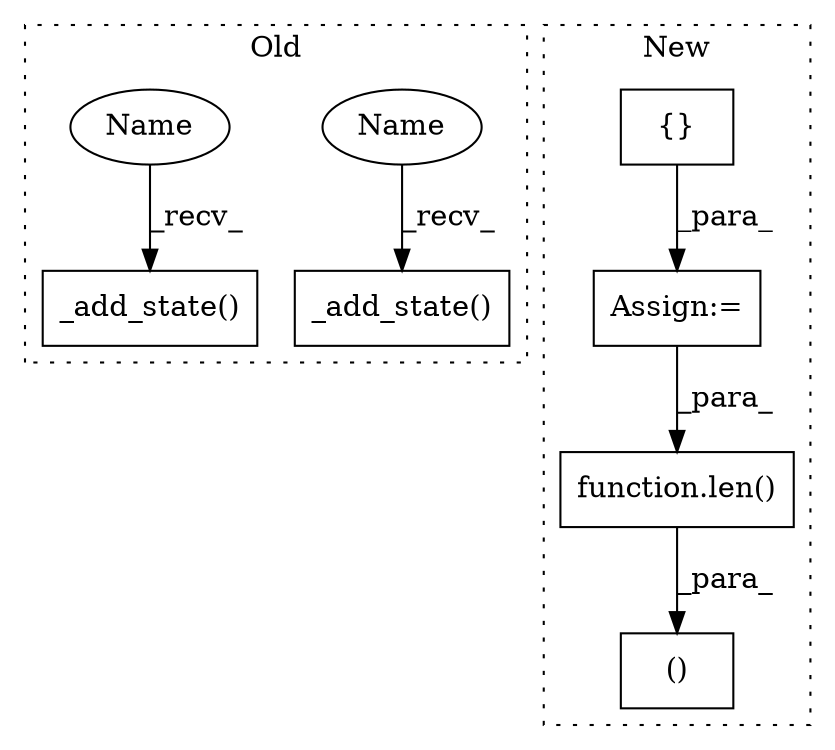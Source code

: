 digraph G {
subgraph cluster0 {
1 [label="_add_state()" a="75" s="2753,2864" l="29,109" shape="box"];
6 [label="_add_state()" a="75" s="2982,3083" l="29,109" shape="box"];
7 [label="Name" a="87" s="2982" l="4" shape="ellipse"];
8 [label="Name" a="87" s="2753" l="4" shape="ellipse"];
label = "Old";
style="dotted";
}
subgraph cluster1 {
2 [label="()" a="54" s="3256" l="15" shape="box"];
3 [label="{}" a="59" s="3032,3153" l="14,0" shape="box"];
4 [label="Assign:=" a="68" s="3029" l="3" shape="box"];
5 [label="function.len()" a="75" s="3240,3255" l="4,1" shape="box"];
label = "New";
style="dotted";
}
3 -> 4 [label="_para_"];
4 -> 5 [label="_para_"];
5 -> 2 [label="_para_"];
7 -> 6 [label="_recv_"];
8 -> 1 [label="_recv_"];
}